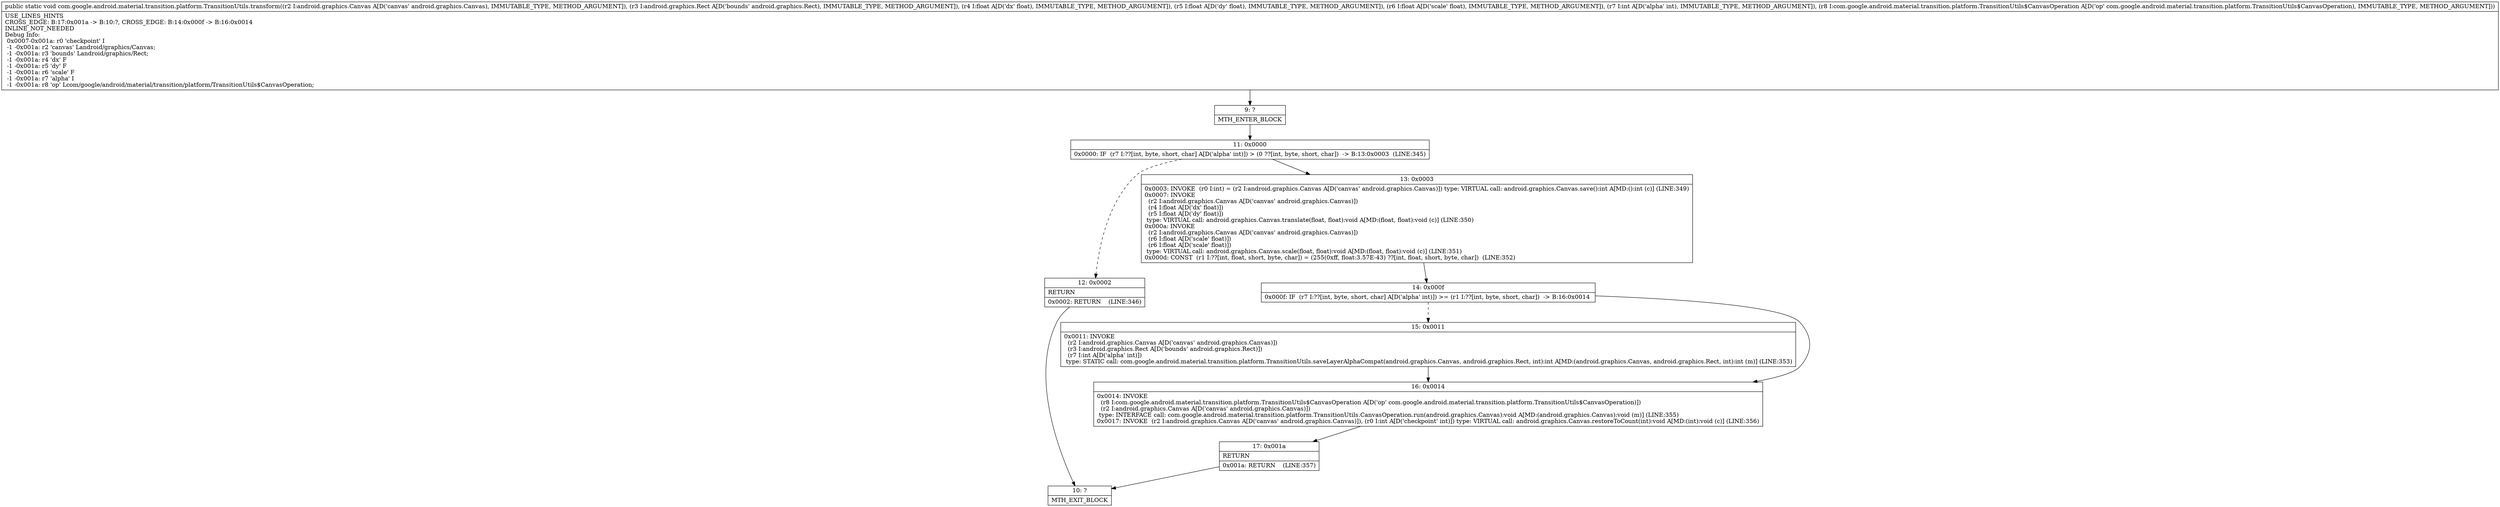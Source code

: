 digraph "CFG forcom.google.android.material.transition.platform.TransitionUtils.transform(Landroid\/graphics\/Canvas;Landroid\/graphics\/Rect;FFFILcom\/google\/android\/material\/transition\/platform\/TransitionUtils$CanvasOperation;)V" {
Node_9 [shape=record,label="{9\:\ ?|MTH_ENTER_BLOCK\l}"];
Node_11 [shape=record,label="{11\:\ 0x0000|0x0000: IF  (r7 I:??[int, byte, short, char] A[D('alpha' int)]) \> (0 ??[int, byte, short, char])  \-\> B:13:0x0003  (LINE:345)\l}"];
Node_12 [shape=record,label="{12\:\ 0x0002|RETURN\l|0x0002: RETURN    (LINE:346)\l}"];
Node_10 [shape=record,label="{10\:\ ?|MTH_EXIT_BLOCK\l}"];
Node_13 [shape=record,label="{13\:\ 0x0003|0x0003: INVOKE  (r0 I:int) = (r2 I:android.graphics.Canvas A[D('canvas' android.graphics.Canvas)]) type: VIRTUAL call: android.graphics.Canvas.save():int A[MD:():int (c)] (LINE:349)\l0x0007: INVOKE  \l  (r2 I:android.graphics.Canvas A[D('canvas' android.graphics.Canvas)])\l  (r4 I:float A[D('dx' float)])\l  (r5 I:float A[D('dy' float)])\l type: VIRTUAL call: android.graphics.Canvas.translate(float, float):void A[MD:(float, float):void (c)] (LINE:350)\l0x000a: INVOKE  \l  (r2 I:android.graphics.Canvas A[D('canvas' android.graphics.Canvas)])\l  (r6 I:float A[D('scale' float)])\l  (r6 I:float A[D('scale' float)])\l type: VIRTUAL call: android.graphics.Canvas.scale(float, float):void A[MD:(float, float):void (c)] (LINE:351)\l0x000d: CONST  (r1 I:??[int, float, short, byte, char]) = (255(0xff, float:3.57E\-43) ??[int, float, short, byte, char])  (LINE:352)\l}"];
Node_14 [shape=record,label="{14\:\ 0x000f|0x000f: IF  (r7 I:??[int, byte, short, char] A[D('alpha' int)]) \>= (r1 I:??[int, byte, short, char])  \-\> B:16:0x0014 \l}"];
Node_15 [shape=record,label="{15\:\ 0x0011|0x0011: INVOKE  \l  (r2 I:android.graphics.Canvas A[D('canvas' android.graphics.Canvas)])\l  (r3 I:android.graphics.Rect A[D('bounds' android.graphics.Rect)])\l  (r7 I:int A[D('alpha' int)])\l type: STATIC call: com.google.android.material.transition.platform.TransitionUtils.saveLayerAlphaCompat(android.graphics.Canvas, android.graphics.Rect, int):int A[MD:(android.graphics.Canvas, android.graphics.Rect, int):int (m)] (LINE:353)\l}"];
Node_16 [shape=record,label="{16\:\ 0x0014|0x0014: INVOKE  \l  (r8 I:com.google.android.material.transition.platform.TransitionUtils$CanvasOperation A[D('op' com.google.android.material.transition.platform.TransitionUtils$CanvasOperation)])\l  (r2 I:android.graphics.Canvas A[D('canvas' android.graphics.Canvas)])\l type: INTERFACE call: com.google.android.material.transition.platform.TransitionUtils.CanvasOperation.run(android.graphics.Canvas):void A[MD:(android.graphics.Canvas):void (m)] (LINE:355)\l0x0017: INVOKE  (r2 I:android.graphics.Canvas A[D('canvas' android.graphics.Canvas)]), (r0 I:int A[D('checkpoint' int)]) type: VIRTUAL call: android.graphics.Canvas.restoreToCount(int):void A[MD:(int):void (c)] (LINE:356)\l}"];
Node_17 [shape=record,label="{17\:\ 0x001a|RETURN\l|0x001a: RETURN    (LINE:357)\l}"];
MethodNode[shape=record,label="{public static void com.google.android.material.transition.platform.TransitionUtils.transform((r2 I:android.graphics.Canvas A[D('canvas' android.graphics.Canvas), IMMUTABLE_TYPE, METHOD_ARGUMENT]), (r3 I:android.graphics.Rect A[D('bounds' android.graphics.Rect), IMMUTABLE_TYPE, METHOD_ARGUMENT]), (r4 I:float A[D('dx' float), IMMUTABLE_TYPE, METHOD_ARGUMENT]), (r5 I:float A[D('dy' float), IMMUTABLE_TYPE, METHOD_ARGUMENT]), (r6 I:float A[D('scale' float), IMMUTABLE_TYPE, METHOD_ARGUMENT]), (r7 I:int A[D('alpha' int), IMMUTABLE_TYPE, METHOD_ARGUMENT]), (r8 I:com.google.android.material.transition.platform.TransitionUtils$CanvasOperation A[D('op' com.google.android.material.transition.platform.TransitionUtils$CanvasOperation), IMMUTABLE_TYPE, METHOD_ARGUMENT]))  | USE_LINES_HINTS\lCROSS_EDGE: B:17:0x001a \-\> B:10:?, CROSS_EDGE: B:14:0x000f \-\> B:16:0x0014\lINLINE_NOT_NEEDED\lDebug Info:\l  0x0007\-0x001a: r0 'checkpoint' I\l  \-1 \-0x001a: r2 'canvas' Landroid\/graphics\/Canvas;\l  \-1 \-0x001a: r3 'bounds' Landroid\/graphics\/Rect;\l  \-1 \-0x001a: r4 'dx' F\l  \-1 \-0x001a: r5 'dy' F\l  \-1 \-0x001a: r6 'scale' F\l  \-1 \-0x001a: r7 'alpha' I\l  \-1 \-0x001a: r8 'op' Lcom\/google\/android\/material\/transition\/platform\/TransitionUtils$CanvasOperation;\l}"];
MethodNode -> Node_9;Node_9 -> Node_11;
Node_11 -> Node_12[style=dashed];
Node_11 -> Node_13;
Node_12 -> Node_10;
Node_13 -> Node_14;
Node_14 -> Node_15[style=dashed];
Node_14 -> Node_16;
Node_15 -> Node_16;
Node_16 -> Node_17;
Node_17 -> Node_10;
}

